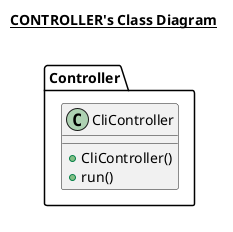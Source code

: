 @startuml

title __CONTROLLER's Class Diagram__\n

    namespace Controller {
      class Controller.CliController {
          + CliController()
          + run()
      }
    }

right footer

endfooter

@enduml
